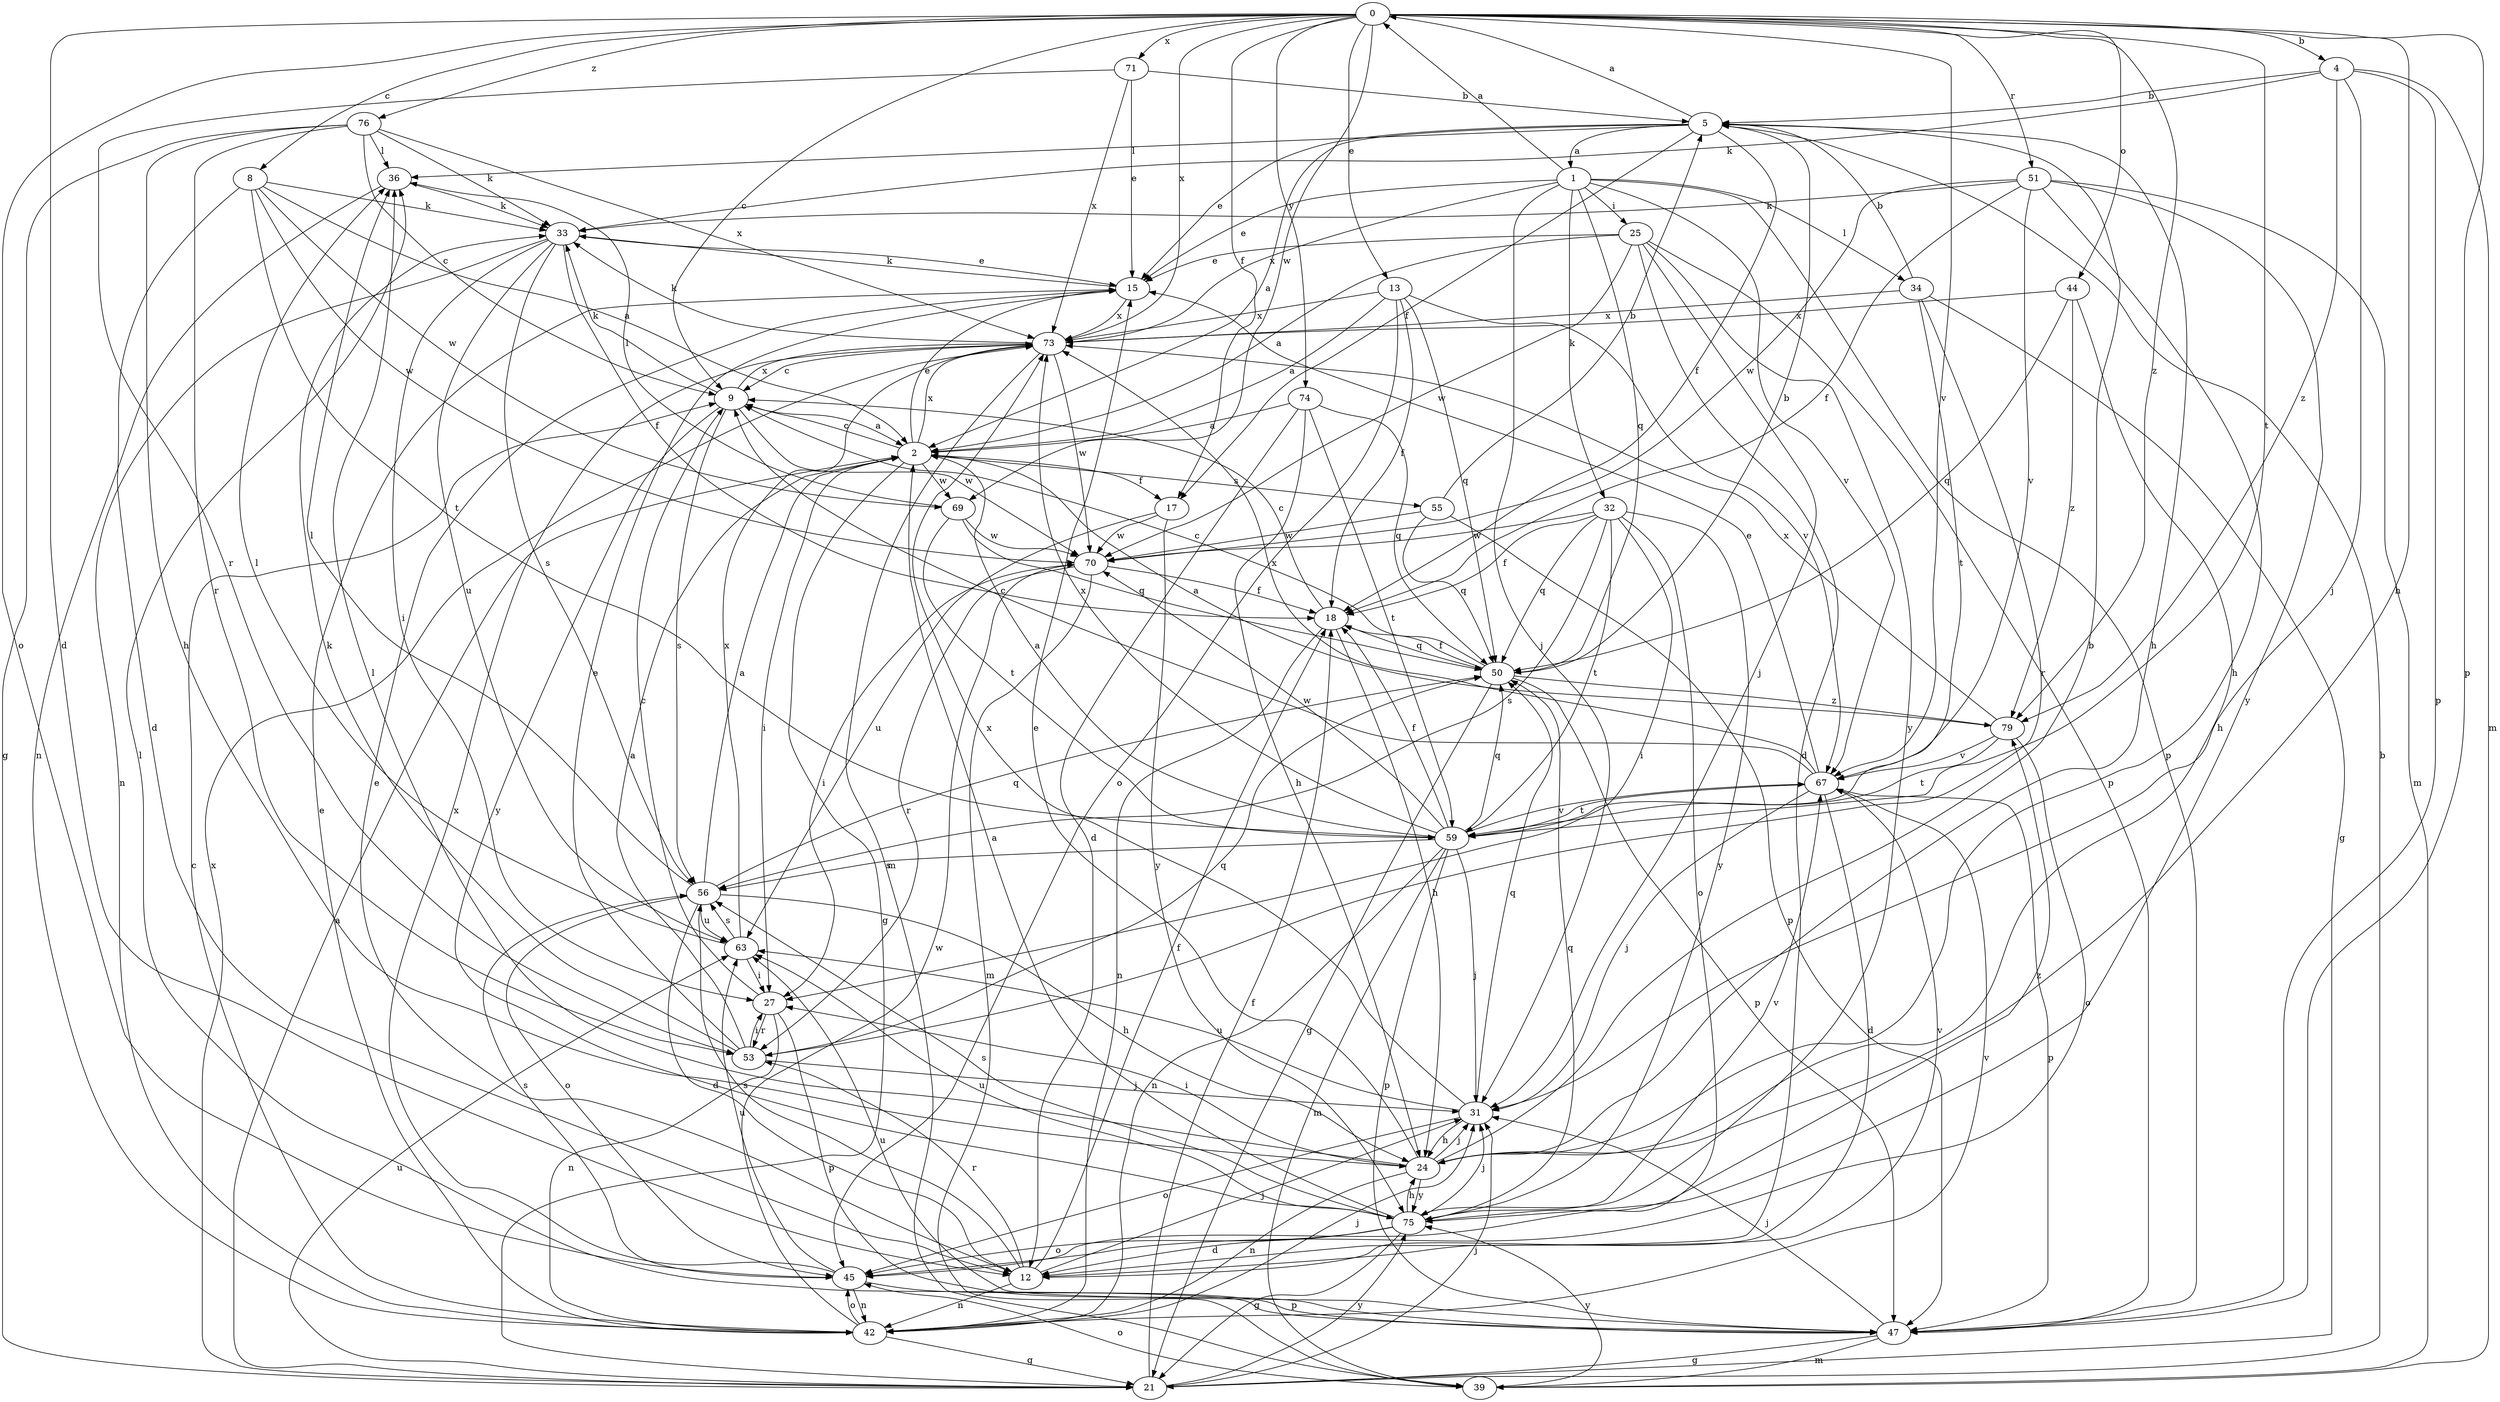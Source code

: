 strict digraph  {
0;
1;
2;
4;
5;
8;
9;
12;
13;
15;
17;
18;
21;
24;
25;
27;
31;
32;
33;
34;
36;
39;
42;
44;
45;
47;
50;
51;
53;
55;
56;
59;
63;
67;
69;
70;
71;
73;
74;
75;
76;
79;
0 -> 4  [label=b];
0 -> 8  [label=c];
0 -> 9  [label=c];
0 -> 12  [label=d];
0 -> 13  [label=e];
0 -> 17  [label=f];
0 -> 24  [label=h];
0 -> 44  [label=o];
0 -> 45  [label=o];
0 -> 47  [label=p];
0 -> 51  [label=r];
0 -> 59  [label=t];
0 -> 67  [label=v];
0 -> 69  [label=w];
0 -> 71  [label=x];
0 -> 73  [label=x];
0 -> 74  [label=y];
0 -> 76  [label=z];
0 -> 79  [label=z];
1 -> 0  [label=a];
1 -> 15  [label=e];
1 -> 25  [label=i];
1 -> 31  [label=j];
1 -> 32  [label=k];
1 -> 34  [label=l];
1 -> 47  [label=p];
1 -> 50  [label=q];
1 -> 67  [label=v];
1 -> 73  [label=x];
2 -> 9  [label=c];
2 -> 15  [label=e];
2 -> 17  [label=f];
2 -> 21  [label=g];
2 -> 27  [label=i];
2 -> 55  [label=s];
2 -> 69  [label=w];
2 -> 73  [label=x];
4 -> 5  [label=b];
4 -> 31  [label=j];
4 -> 33  [label=k];
4 -> 39  [label=m];
4 -> 47  [label=p];
4 -> 79  [label=z];
5 -> 0  [label=a];
5 -> 1  [label=a];
5 -> 2  [label=a];
5 -> 15  [label=e];
5 -> 17  [label=f];
5 -> 18  [label=f];
5 -> 24  [label=h];
5 -> 36  [label=l];
8 -> 2  [label=a];
8 -> 12  [label=d];
8 -> 33  [label=k];
8 -> 59  [label=t];
8 -> 69  [label=w];
8 -> 70  [label=w];
9 -> 2  [label=a];
9 -> 33  [label=k];
9 -> 56  [label=s];
9 -> 70  [label=w];
9 -> 73  [label=x];
9 -> 75  [label=y];
12 -> 15  [label=e];
12 -> 18  [label=f];
12 -> 31  [label=j];
12 -> 42  [label=n];
12 -> 53  [label=r];
12 -> 56  [label=s];
12 -> 67  [label=v];
13 -> 2  [label=a];
13 -> 18  [label=f];
13 -> 45  [label=o];
13 -> 50  [label=q];
13 -> 67  [label=v];
13 -> 73  [label=x];
15 -> 33  [label=k];
15 -> 73  [label=x];
17 -> 63  [label=u];
17 -> 70  [label=w];
17 -> 75  [label=y];
18 -> 9  [label=c];
18 -> 24  [label=h];
18 -> 42  [label=n];
18 -> 50  [label=q];
21 -> 2  [label=a];
21 -> 5  [label=b];
21 -> 18  [label=f];
21 -> 31  [label=j];
21 -> 63  [label=u];
21 -> 73  [label=x];
21 -> 75  [label=y];
24 -> 5  [label=b];
24 -> 15  [label=e];
24 -> 27  [label=i];
24 -> 31  [label=j];
24 -> 36  [label=l];
24 -> 42  [label=n];
24 -> 75  [label=y];
25 -> 2  [label=a];
25 -> 12  [label=d];
25 -> 15  [label=e];
25 -> 31  [label=j];
25 -> 47  [label=p];
25 -> 70  [label=w];
25 -> 75  [label=y];
27 -> 9  [label=c];
27 -> 42  [label=n];
27 -> 47  [label=p];
27 -> 53  [label=r];
31 -> 24  [label=h];
31 -> 45  [label=o];
31 -> 50  [label=q];
31 -> 63  [label=u];
31 -> 73  [label=x];
32 -> 18  [label=f];
32 -> 27  [label=i];
32 -> 45  [label=o];
32 -> 50  [label=q];
32 -> 56  [label=s];
32 -> 59  [label=t];
32 -> 70  [label=w];
32 -> 75  [label=y];
33 -> 15  [label=e];
33 -> 18  [label=f];
33 -> 27  [label=i];
33 -> 42  [label=n];
33 -> 56  [label=s];
33 -> 63  [label=u];
34 -> 5  [label=b];
34 -> 21  [label=g];
34 -> 53  [label=r];
34 -> 59  [label=t];
34 -> 73  [label=x];
36 -> 33  [label=k];
36 -> 42  [label=n];
39 -> 45  [label=o];
39 -> 75  [label=y];
42 -> 9  [label=c];
42 -> 15  [label=e];
42 -> 21  [label=g];
42 -> 31  [label=j];
42 -> 45  [label=o];
42 -> 67  [label=v];
42 -> 70  [label=w];
44 -> 24  [label=h];
44 -> 50  [label=q];
44 -> 73  [label=x];
44 -> 79  [label=z];
45 -> 42  [label=n];
45 -> 47  [label=p];
45 -> 56  [label=s];
45 -> 63  [label=u];
45 -> 73  [label=x];
47 -> 21  [label=g];
47 -> 31  [label=j];
47 -> 36  [label=l];
47 -> 39  [label=m];
47 -> 63  [label=u];
50 -> 5  [label=b];
50 -> 9  [label=c];
50 -> 18  [label=f];
50 -> 21  [label=g];
50 -> 47  [label=p];
50 -> 79  [label=z];
51 -> 18  [label=f];
51 -> 24  [label=h];
51 -> 33  [label=k];
51 -> 39  [label=m];
51 -> 67  [label=v];
51 -> 70  [label=w];
51 -> 75  [label=y];
53 -> 2  [label=a];
53 -> 15  [label=e];
53 -> 27  [label=i];
53 -> 31  [label=j];
53 -> 33  [label=k];
53 -> 50  [label=q];
55 -> 5  [label=b];
55 -> 47  [label=p];
55 -> 50  [label=q];
55 -> 70  [label=w];
56 -> 2  [label=a];
56 -> 12  [label=d];
56 -> 24  [label=h];
56 -> 36  [label=l];
56 -> 45  [label=o];
56 -> 50  [label=q];
56 -> 63  [label=u];
59 -> 2  [label=a];
59 -> 18  [label=f];
59 -> 31  [label=j];
59 -> 39  [label=m];
59 -> 42  [label=n];
59 -> 47  [label=p];
59 -> 50  [label=q];
59 -> 56  [label=s];
59 -> 67  [label=v];
59 -> 70  [label=w];
59 -> 73  [label=x];
63 -> 27  [label=i];
63 -> 36  [label=l];
63 -> 56  [label=s];
63 -> 73  [label=x];
67 -> 9  [label=c];
67 -> 12  [label=d];
67 -> 15  [label=e];
67 -> 31  [label=j];
67 -> 47  [label=p];
67 -> 59  [label=t];
67 -> 73  [label=x];
69 -> 36  [label=l];
69 -> 50  [label=q];
69 -> 59  [label=t];
69 -> 70  [label=w];
70 -> 18  [label=f];
70 -> 27  [label=i];
70 -> 39  [label=m];
70 -> 53  [label=r];
71 -> 5  [label=b];
71 -> 15  [label=e];
71 -> 53  [label=r];
71 -> 73  [label=x];
73 -> 9  [label=c];
73 -> 33  [label=k];
73 -> 39  [label=m];
73 -> 70  [label=w];
74 -> 2  [label=a];
74 -> 12  [label=d];
74 -> 24  [label=h];
74 -> 50  [label=q];
74 -> 59  [label=t];
75 -> 2  [label=a];
75 -> 12  [label=d];
75 -> 21  [label=g];
75 -> 24  [label=h];
75 -> 31  [label=j];
75 -> 45  [label=o];
75 -> 50  [label=q];
75 -> 56  [label=s];
75 -> 63  [label=u];
75 -> 67  [label=v];
75 -> 79  [label=z];
76 -> 9  [label=c];
76 -> 21  [label=g];
76 -> 24  [label=h];
76 -> 33  [label=k];
76 -> 36  [label=l];
76 -> 53  [label=r];
76 -> 73  [label=x];
79 -> 2  [label=a];
79 -> 45  [label=o];
79 -> 59  [label=t];
79 -> 67  [label=v];
79 -> 73  [label=x];
}
